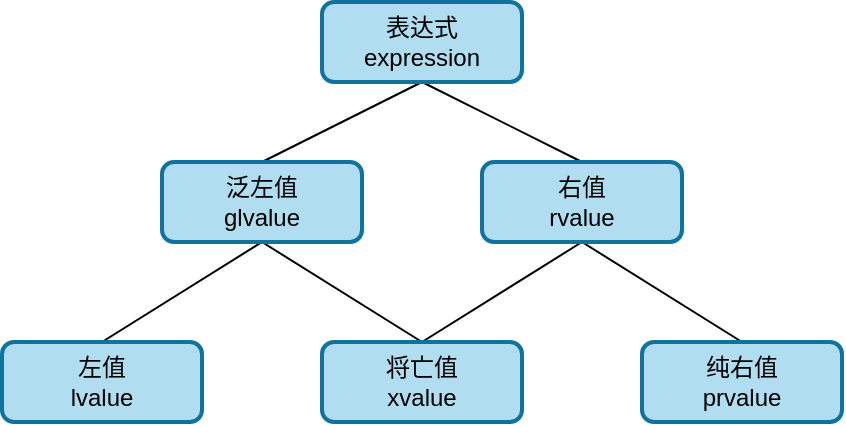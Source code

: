 <mxfile version="17.4.5" type="github"><diagram id="eqCEW5NQqKyUwtPfg1-h" name="第 1 页"><mxGraphModel dx="1420" dy="762" grid="1" gridSize="10" guides="1" tooltips="1" connect="1" arrows="1" fold="1" page="1" pageScale="1" pageWidth="2336" pageHeight="1654" math="0" shadow="0"><root><mxCell id="0"/><mxCell id="1" parent="0"/><mxCell id="sKo_7xYO6Zq7jkfzZojh-7" style="rounded=0;orthogonalLoop=1;jettySize=auto;html=1;exitX=0.5;exitY=1;exitDx=0;exitDy=0;endArrow=none;endFill=0;entryX=0.5;entryY=0;entryDx=0;entryDy=0;" parent="1" source="sKo_7xYO6Zq7jkfzZojh-1" target="sKo_7xYO6Zq7jkfzZojh-2" edge="1"><mxGeometry relative="1" as="geometry"/></mxCell><mxCell id="sKo_7xYO6Zq7jkfzZojh-8" style="edgeStyle=none;rounded=0;orthogonalLoop=1;jettySize=auto;html=1;exitX=0.5;exitY=1;exitDx=0;exitDy=0;entryX=0.5;entryY=0;entryDx=0;entryDy=0;endArrow=none;endFill=0;" parent="1" source="sKo_7xYO6Zq7jkfzZojh-1" target="sKo_7xYO6Zq7jkfzZojh-3" edge="1"><mxGeometry relative="1" as="geometry"/></mxCell><mxCell id="sKo_7xYO6Zq7jkfzZojh-1" value="表达式&lt;br&gt;expression" style="rounded=1;whiteSpace=wrap;html=1;strokeWidth=2;fillWeight=4;hachureGap=8;hachureAngle=45;fillColor=#b1ddf0;sketch=0;strokeColor=#10739e;shadow=0;glass=0;" parent="1" vertex="1"><mxGeometry x="470" y="140" width="100" height="40" as="geometry"/></mxCell><mxCell id="sKo_7xYO6Zq7jkfzZojh-10" style="edgeStyle=none;rounded=0;orthogonalLoop=1;jettySize=auto;html=1;exitX=0.5;exitY=1;exitDx=0;exitDy=0;entryX=0.5;entryY=0;entryDx=0;entryDy=0;endArrow=none;endFill=0;" parent="1" source="sKo_7xYO6Zq7jkfzZojh-2" target="sKo_7xYO6Zq7jkfzZojh-4" edge="1"><mxGeometry relative="1" as="geometry"/></mxCell><mxCell id="sKo_7xYO6Zq7jkfzZojh-11" style="edgeStyle=none;rounded=0;orthogonalLoop=1;jettySize=auto;html=1;exitX=0.5;exitY=1;exitDx=0;exitDy=0;entryX=0.5;entryY=0;entryDx=0;entryDy=0;endArrow=none;endFill=0;" parent="1" source="sKo_7xYO6Zq7jkfzZojh-2" target="sKo_7xYO6Zq7jkfzZojh-5" edge="1"><mxGeometry relative="1" as="geometry"/></mxCell><mxCell id="sKo_7xYO6Zq7jkfzZojh-2" value="泛左值&lt;br&gt;glvalue" style="rounded=1;whiteSpace=wrap;html=1;strokeWidth=2;fillWeight=4;hachureGap=8;hachureAngle=45;fillColor=#b1ddf0;sketch=0;strokeColor=#10739e;shadow=0;glass=0;" parent="1" vertex="1"><mxGeometry x="390" y="220" width="100" height="40" as="geometry"/></mxCell><mxCell id="sKo_7xYO6Zq7jkfzZojh-12" style="edgeStyle=none;rounded=0;orthogonalLoop=1;jettySize=auto;html=1;exitX=0.5;exitY=1;exitDx=0;exitDy=0;entryX=0.5;entryY=0;entryDx=0;entryDy=0;endArrow=none;endFill=0;" parent="1" source="sKo_7xYO6Zq7jkfzZojh-3" target="sKo_7xYO6Zq7jkfzZojh-5" edge="1"><mxGeometry relative="1" as="geometry"/></mxCell><mxCell id="sKo_7xYO6Zq7jkfzZojh-13" style="edgeStyle=none;rounded=0;orthogonalLoop=1;jettySize=auto;html=1;exitX=0.5;exitY=1;exitDx=0;exitDy=0;entryX=0.5;entryY=0;entryDx=0;entryDy=0;endArrow=none;endFill=0;" parent="1" source="sKo_7xYO6Zq7jkfzZojh-3" target="sKo_7xYO6Zq7jkfzZojh-6" edge="1"><mxGeometry relative="1" as="geometry"/></mxCell><mxCell id="sKo_7xYO6Zq7jkfzZojh-3" value="右值&lt;br&gt;rvalue" style="rounded=1;whiteSpace=wrap;html=1;strokeWidth=2;fillWeight=4;hachureGap=8;hachureAngle=45;fillColor=#b1ddf0;sketch=0;strokeColor=#10739e;shadow=0;glass=0;" parent="1" vertex="1"><mxGeometry x="550" y="220" width="100" height="40" as="geometry"/></mxCell><mxCell id="sKo_7xYO6Zq7jkfzZojh-4" value="左值&lt;br&gt;lvalue" style="rounded=1;whiteSpace=wrap;html=1;strokeWidth=2;fillWeight=4;hachureGap=8;hachureAngle=45;fillColor=#b1ddf0;sketch=0;strokeColor=#10739e;shadow=0;glass=0;" parent="1" vertex="1"><mxGeometry x="310" y="310" width="100" height="40" as="geometry"/></mxCell><mxCell id="sKo_7xYO6Zq7jkfzZojh-5" value="将亡值&lt;br&gt;xvalue" style="rounded=1;whiteSpace=wrap;html=1;strokeWidth=2;fillWeight=4;hachureGap=8;hachureAngle=45;fillColor=#b1ddf0;sketch=0;strokeColor=#10739e;shadow=0;glass=0;" parent="1" vertex="1"><mxGeometry x="470" y="310" width="100" height="40" as="geometry"/></mxCell><mxCell id="sKo_7xYO6Zq7jkfzZojh-6" value="纯右值&lt;br&gt;prvalue" style="rounded=1;whiteSpace=wrap;html=1;strokeWidth=2;fillWeight=4;hachureGap=8;hachureAngle=45;fillColor=#b1ddf0;sketch=0;strokeColor=#10739e;shadow=0;glass=0;" parent="1" vertex="1"><mxGeometry x="630" y="310" width="100" height="40" as="geometry"/></mxCell></root></mxGraphModel></diagram></mxfile>